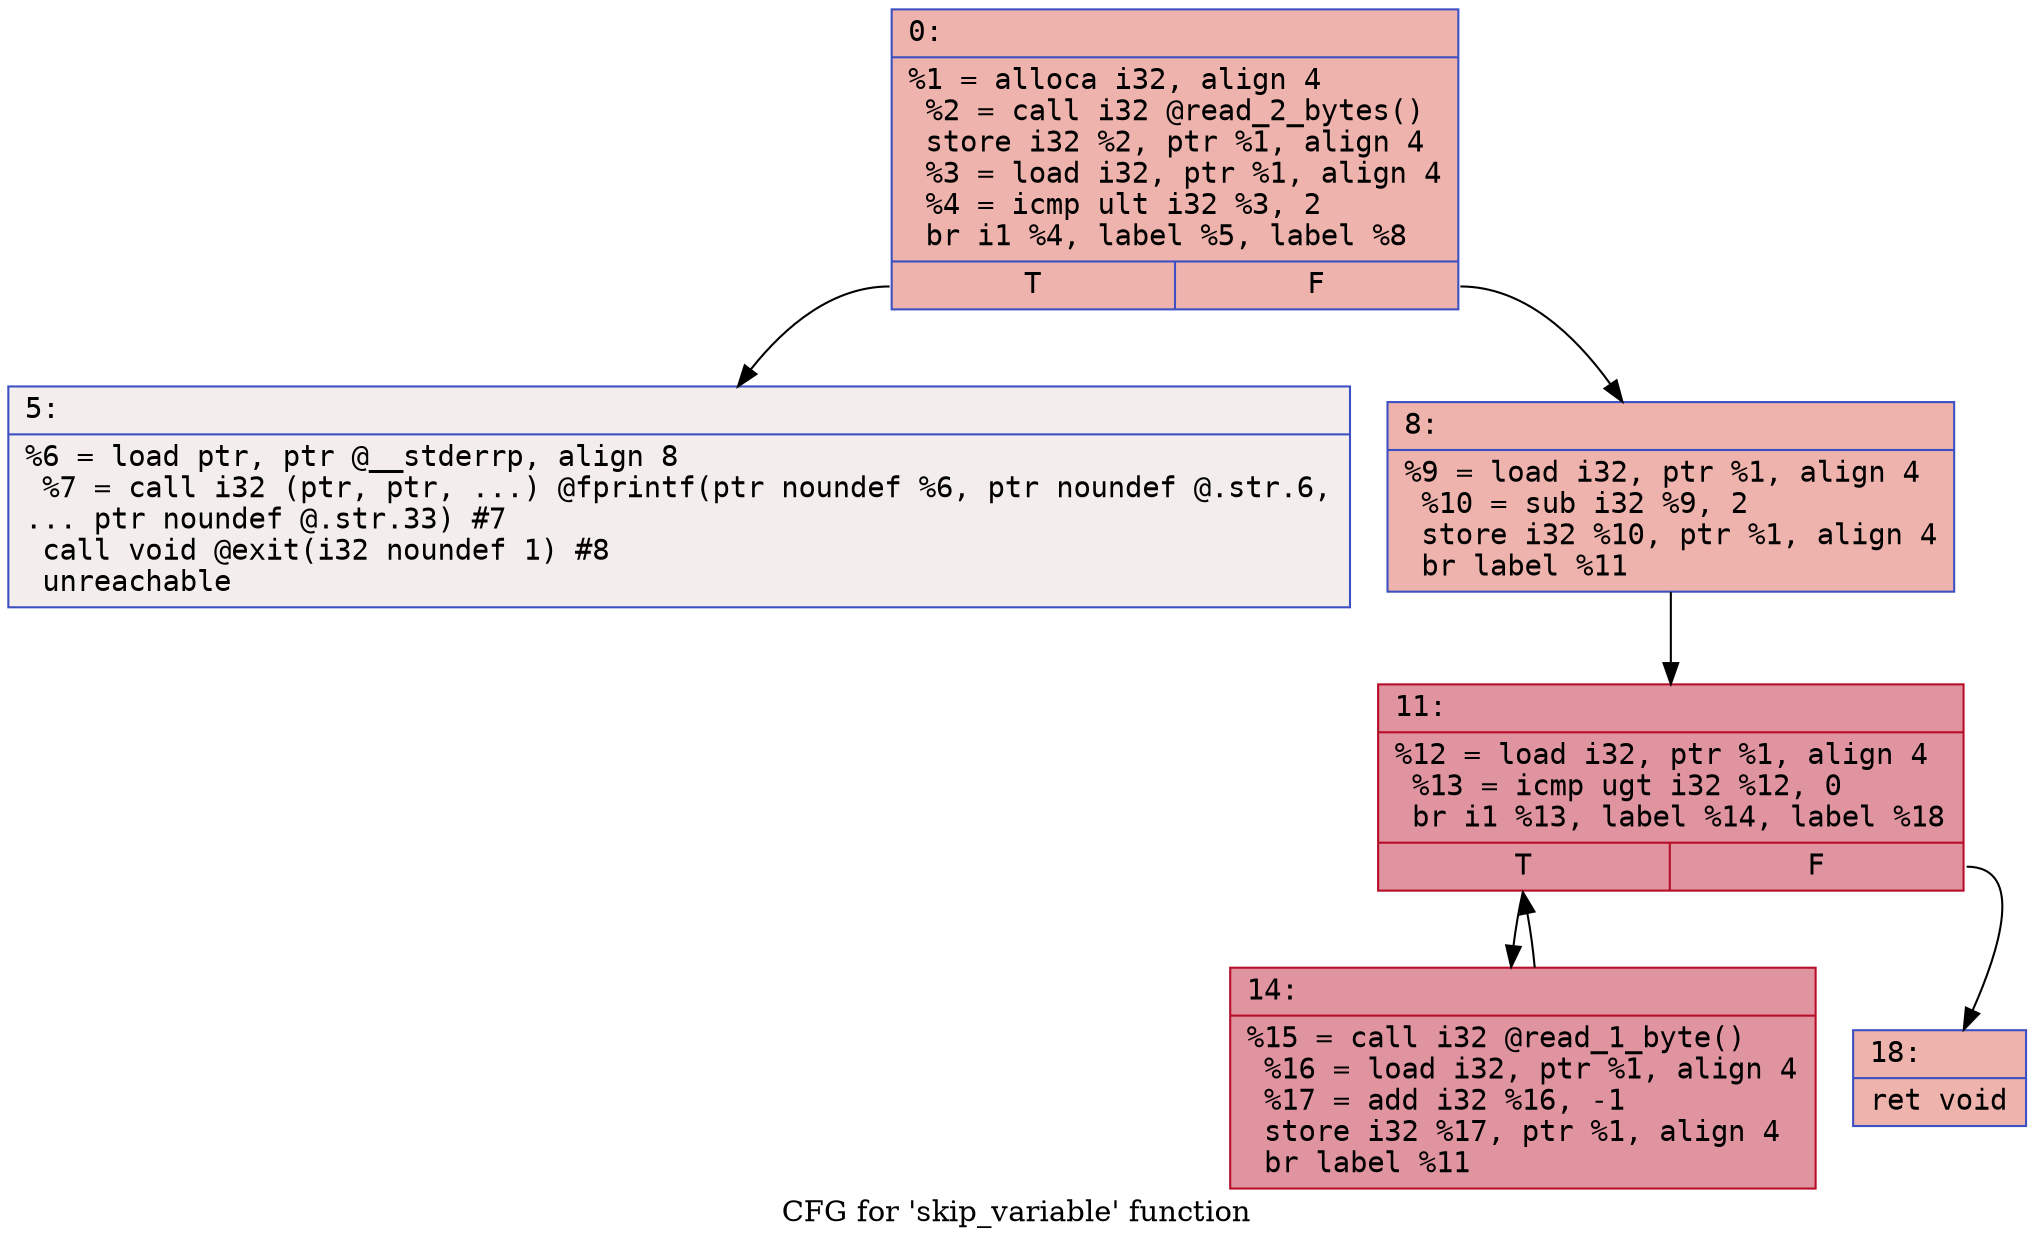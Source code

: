 digraph "CFG for 'skip_variable' function" {
	label="CFG for 'skip_variable' function";

	Node0x600003e895e0 [shape=record,color="#3d50c3ff", style=filled, fillcolor="#d6524470" fontname="Courier",label="{0:\l|  %1 = alloca i32, align 4\l  %2 = call i32 @read_2_bytes()\l  store i32 %2, ptr %1, align 4\l  %3 = load i32, ptr %1, align 4\l  %4 = icmp ult i32 %3, 2\l  br i1 %4, label %5, label %8\l|{<s0>T|<s1>F}}"];
	Node0x600003e895e0:s0 -> Node0x600003e89630[tooltip="0 -> 5\nProbability 0.00%" ];
	Node0x600003e895e0:s1 -> Node0x600003e89680[tooltip="0 -> 8\nProbability 100.00%" ];
	Node0x600003e89630 [shape=record,color="#3d50c3ff", style=filled, fillcolor="#e5d8d170" fontname="Courier",label="{5:\l|  %6 = load ptr, ptr @__stderrp, align 8\l  %7 = call i32 (ptr, ptr, ...) @fprintf(ptr noundef %6, ptr noundef @.str.6,\l... ptr noundef @.str.33) #7\l  call void @exit(i32 noundef 1) #8\l  unreachable\l}"];
	Node0x600003e89680 [shape=record,color="#3d50c3ff", style=filled, fillcolor="#d6524470" fontname="Courier",label="{8:\l|  %9 = load i32, ptr %1, align 4\l  %10 = sub i32 %9, 2\l  store i32 %10, ptr %1, align 4\l  br label %11\l}"];
	Node0x600003e89680 -> Node0x600003e896d0[tooltip="8 -> 11\nProbability 100.00%" ];
	Node0x600003e896d0 [shape=record,color="#b70d28ff", style=filled, fillcolor="#b70d2870" fontname="Courier",label="{11:\l|  %12 = load i32, ptr %1, align 4\l  %13 = icmp ugt i32 %12, 0\l  br i1 %13, label %14, label %18\l|{<s0>T|<s1>F}}"];
	Node0x600003e896d0:s0 -> Node0x600003e89720[tooltip="11 -> 14\nProbability 96.88%" ];
	Node0x600003e896d0:s1 -> Node0x600003e89770[tooltip="11 -> 18\nProbability 3.12%" ];
	Node0x600003e89720 [shape=record,color="#b70d28ff", style=filled, fillcolor="#b70d2870" fontname="Courier",label="{14:\l|  %15 = call i32 @read_1_byte()\l  %16 = load i32, ptr %1, align 4\l  %17 = add i32 %16, -1\l  store i32 %17, ptr %1, align 4\l  br label %11\l}"];
	Node0x600003e89720 -> Node0x600003e896d0[tooltip="14 -> 11\nProbability 100.00%" ];
	Node0x600003e89770 [shape=record,color="#3d50c3ff", style=filled, fillcolor="#d6524470" fontname="Courier",label="{18:\l|  ret void\l}"];
}
